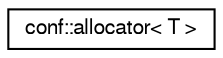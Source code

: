 digraph "Graphical Class Hierarchy"
{
  edge [fontname="FreeSans",fontsize="10",labelfontname="FreeSans",labelfontsize="10"];
  node [fontname="FreeSans",fontsize="10",shape=record];
  rankdir="LR";
  Node1 [label="conf::allocator\< T \>",height=0.2,width=0.4,color="black", fillcolor="white", style="filled",URL="$structconf_1_1allocator.html"];
}
